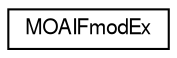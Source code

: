 digraph G
{
  edge [fontname="FreeSans",fontsize="10",labelfontname="FreeSans",labelfontsize="10"];
  node [fontname="FreeSans",fontsize="10",shape=record];
  rankdir=LR;
  Node1 [label="MOAIFmodEx",height=0.2,width=0.4,color="black", fillcolor="white", style="filled",URL="$class_m_o_a_i_fmod_ex.html",tooltip="FMOD singleton."];
}
